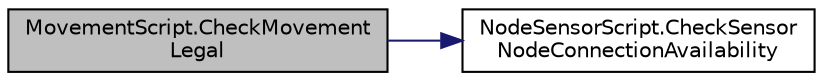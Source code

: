 digraph "MovementScript.CheckMovementLegal"
{
 // LATEX_PDF_SIZE
  edge [fontname="Helvetica",fontsize="10",labelfontname="Helvetica",labelfontsize="10"];
  node [fontname="Helvetica",fontsize="10",shape=record];
  rankdir="LR";
  Node1 [label="MovementScript.CheckMovement\lLegal",height=0.2,width=0.4,color="black", fillcolor="grey75", style="filled", fontcolor="black",tooltip=" "];
  Node1 -> Node2 [color="midnightblue",fontsize="10",style="solid",fontname="Helvetica"];
  Node2 [label="NodeSensorScript.CheckSensor\lNodeConnectionAvailability",height=0.2,width=0.4,color="black", fillcolor="white", style="filled",URL="$class_node_sensor_script.html#a8977aca46b2af5a5cd7c7218c607e2ed",tooltip=" "];
}
